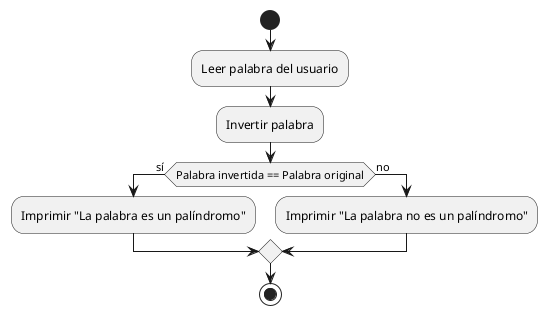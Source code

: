 @startuml
start
:Leer palabra del usuario;
:Invertir palabra;
if (Palabra invertida == Palabra original) then (sí)
  :Imprimir "La palabra es un palíndromo";
else (no)
  :Imprimir "La palabra no es un palíndromo";
endif
stop
@enduml

